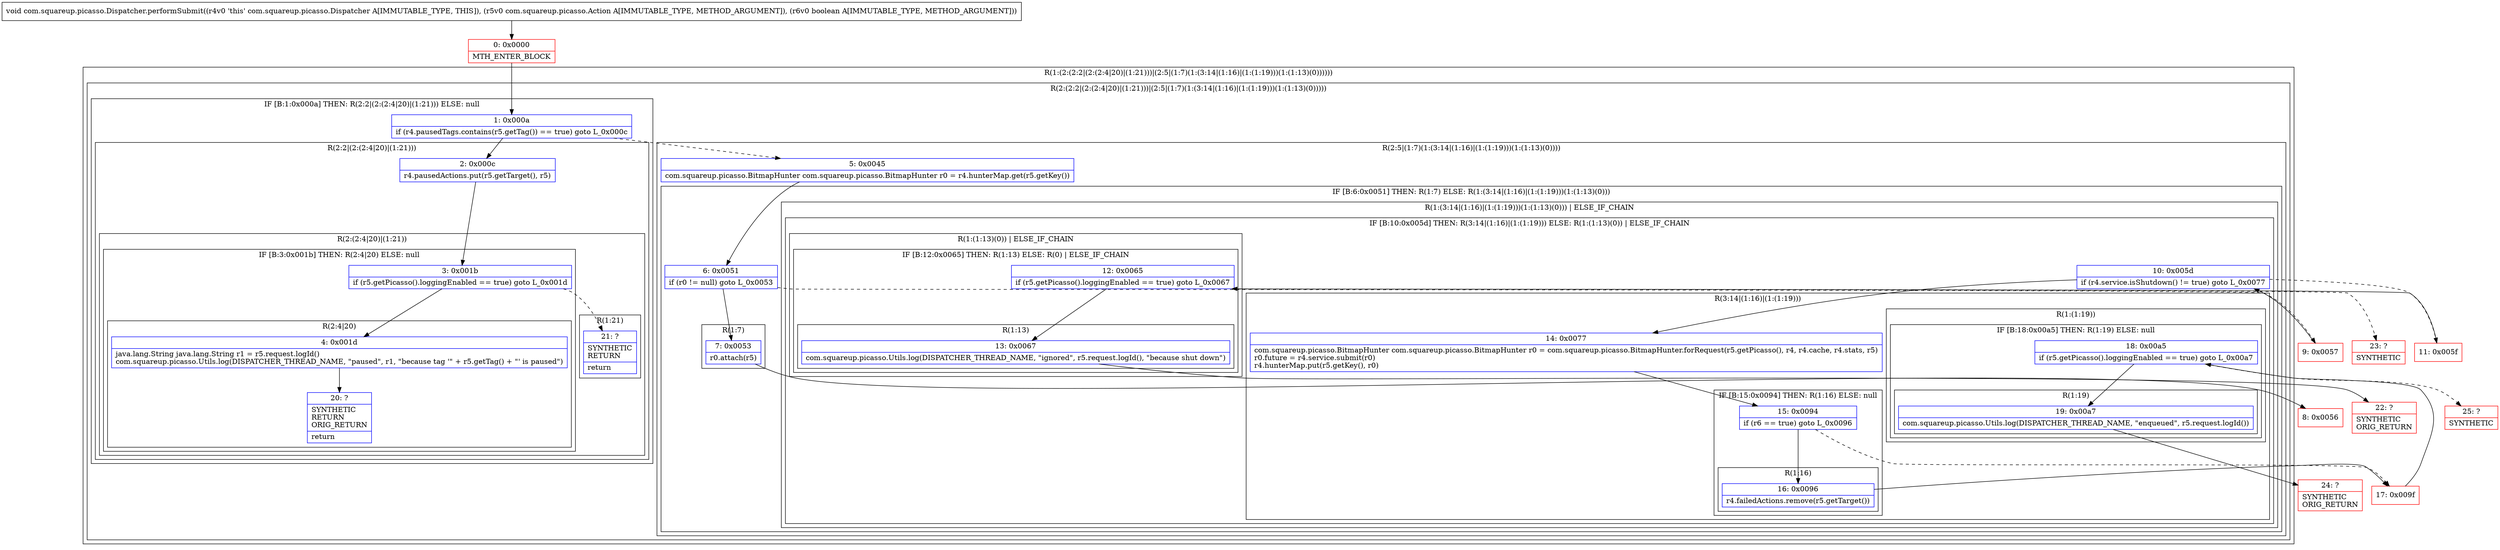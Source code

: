 digraph "CFG forcom.squareup.picasso.Dispatcher.performSubmit(Lcom\/squareup\/picasso\/Action;Z)V" {
subgraph cluster_Region_2030683003 {
label = "R(1:(2:(2:2|(2:(2:4|20)|(1:21)))|(2:5|(1:7)(1:(3:14|(1:16)|(1:(1:19)))(1:(1:13)(0))))))";
node [shape=record,color=blue];
subgraph cluster_Region_2008647142 {
label = "R(2:(2:2|(2:(2:4|20)|(1:21)))|(2:5|(1:7)(1:(3:14|(1:16)|(1:(1:19)))(1:(1:13)(0)))))";
node [shape=record,color=blue];
subgraph cluster_IfRegion_701869062 {
label = "IF [B:1:0x000a] THEN: R(2:2|(2:(2:4|20)|(1:21))) ELSE: null";
node [shape=record,color=blue];
Node_1 [shape=record,label="{1\:\ 0x000a|if (r4.pausedTags.contains(r5.getTag()) == true) goto L_0x000c\l}"];
subgraph cluster_Region_245479225 {
label = "R(2:2|(2:(2:4|20)|(1:21)))";
node [shape=record,color=blue];
Node_2 [shape=record,label="{2\:\ 0x000c|r4.pausedActions.put(r5.getTarget(), r5)\l}"];
subgraph cluster_Region_965001101 {
label = "R(2:(2:4|20)|(1:21))";
node [shape=record,color=blue];
subgraph cluster_IfRegion_36281326 {
label = "IF [B:3:0x001b] THEN: R(2:4|20) ELSE: null";
node [shape=record,color=blue];
Node_3 [shape=record,label="{3\:\ 0x001b|if (r5.getPicasso().loggingEnabled == true) goto L_0x001d\l}"];
subgraph cluster_Region_702290875 {
label = "R(2:4|20)";
node [shape=record,color=blue];
Node_4 [shape=record,label="{4\:\ 0x001d|java.lang.String java.lang.String r1 = r5.request.logId()\lcom.squareup.picasso.Utils.log(DISPATCHER_THREAD_NAME, \"paused\", r1, \"because tag '\" + r5.getTag() + \"' is paused\")\l}"];
Node_20 [shape=record,label="{20\:\ ?|SYNTHETIC\lRETURN\lORIG_RETURN\l|return\l}"];
}
}
subgraph cluster_Region_110670385 {
label = "R(1:21)";
node [shape=record,color=blue];
Node_21 [shape=record,label="{21\:\ ?|SYNTHETIC\lRETURN\l|return\l}"];
}
}
}
}
subgraph cluster_Region_1715839949 {
label = "R(2:5|(1:7)(1:(3:14|(1:16)|(1:(1:19)))(1:(1:13)(0))))";
node [shape=record,color=blue];
Node_5 [shape=record,label="{5\:\ 0x0045|com.squareup.picasso.BitmapHunter com.squareup.picasso.BitmapHunter r0 = r4.hunterMap.get(r5.getKey())\l}"];
subgraph cluster_IfRegion_1971347573 {
label = "IF [B:6:0x0051] THEN: R(1:7) ELSE: R(1:(3:14|(1:16)|(1:(1:19)))(1:(1:13)(0)))";
node [shape=record,color=blue];
Node_6 [shape=record,label="{6\:\ 0x0051|if (r0 != null) goto L_0x0053\l}"];
subgraph cluster_Region_1412365897 {
label = "R(1:7)";
node [shape=record,color=blue];
Node_7 [shape=record,label="{7\:\ 0x0053|r0.attach(r5)\l}"];
}
subgraph cluster_Region_92525988 {
label = "R(1:(3:14|(1:16)|(1:(1:19)))(1:(1:13)(0))) | ELSE_IF_CHAIN\l";
node [shape=record,color=blue];
subgraph cluster_IfRegion_434600526 {
label = "IF [B:10:0x005d] THEN: R(3:14|(1:16)|(1:(1:19))) ELSE: R(1:(1:13)(0)) | ELSE_IF_CHAIN\l";
node [shape=record,color=blue];
Node_10 [shape=record,label="{10\:\ 0x005d|if (r4.service.isShutdown() != true) goto L_0x0077\l}"];
subgraph cluster_Region_1649186804 {
label = "R(3:14|(1:16)|(1:(1:19)))";
node [shape=record,color=blue];
Node_14 [shape=record,label="{14\:\ 0x0077|com.squareup.picasso.BitmapHunter com.squareup.picasso.BitmapHunter r0 = com.squareup.picasso.BitmapHunter.forRequest(r5.getPicasso(), r4, r4.cache, r4.stats, r5)\lr0.future = r4.service.submit(r0)\lr4.hunterMap.put(r5.getKey(), r0)\l}"];
subgraph cluster_IfRegion_1465869431 {
label = "IF [B:15:0x0094] THEN: R(1:16) ELSE: null";
node [shape=record,color=blue];
Node_15 [shape=record,label="{15\:\ 0x0094|if (r6 == true) goto L_0x0096\l}"];
subgraph cluster_Region_345333143 {
label = "R(1:16)";
node [shape=record,color=blue];
Node_16 [shape=record,label="{16\:\ 0x0096|r4.failedActions.remove(r5.getTarget())\l}"];
}
}
subgraph cluster_Region_262181972 {
label = "R(1:(1:19))";
node [shape=record,color=blue];
subgraph cluster_IfRegion_767015652 {
label = "IF [B:18:0x00a5] THEN: R(1:19) ELSE: null";
node [shape=record,color=blue];
Node_18 [shape=record,label="{18\:\ 0x00a5|if (r5.getPicasso().loggingEnabled == true) goto L_0x00a7\l}"];
subgraph cluster_Region_23531513 {
label = "R(1:19)";
node [shape=record,color=blue];
Node_19 [shape=record,label="{19\:\ 0x00a7|com.squareup.picasso.Utils.log(DISPATCHER_THREAD_NAME, \"enqueued\", r5.request.logId())\l}"];
}
}
}
}
subgraph cluster_Region_1059099559 {
label = "R(1:(1:13)(0)) | ELSE_IF_CHAIN\l";
node [shape=record,color=blue];
subgraph cluster_IfRegion_883532323 {
label = "IF [B:12:0x0065] THEN: R(1:13) ELSE: R(0) | ELSE_IF_CHAIN\l";
node [shape=record,color=blue];
Node_12 [shape=record,label="{12\:\ 0x0065|if (r5.getPicasso().loggingEnabled == true) goto L_0x0067\l}"];
subgraph cluster_Region_618221256 {
label = "R(1:13)";
node [shape=record,color=blue];
Node_13 [shape=record,label="{13\:\ 0x0067|com.squareup.picasso.Utils.log(DISPATCHER_THREAD_NAME, \"ignored\", r5.request.logId(), \"because shut down\")\l}"];
}
subgraph cluster_Region_502826349 {
label = "R(0)";
node [shape=record,color=blue];
}
}
}
}
}
}
}
}
}
Node_0 [shape=record,color=red,label="{0\:\ 0x0000|MTH_ENTER_BLOCK\l}"];
Node_8 [shape=record,color=red,label="{8\:\ 0x0056}"];
Node_9 [shape=record,color=red,label="{9\:\ 0x0057}"];
Node_11 [shape=record,color=red,label="{11\:\ 0x005f}"];
Node_17 [shape=record,color=red,label="{17\:\ 0x009f}"];
Node_22 [shape=record,color=red,label="{22\:\ ?|SYNTHETIC\lORIG_RETURN\l}"];
Node_23 [shape=record,color=red,label="{23\:\ ?|SYNTHETIC\l}"];
Node_24 [shape=record,color=red,label="{24\:\ ?|SYNTHETIC\lORIG_RETURN\l}"];
Node_25 [shape=record,color=red,label="{25\:\ ?|SYNTHETIC\l}"];
MethodNode[shape=record,label="{void com.squareup.picasso.Dispatcher.performSubmit((r4v0 'this' com.squareup.picasso.Dispatcher A[IMMUTABLE_TYPE, THIS]), (r5v0 com.squareup.picasso.Action A[IMMUTABLE_TYPE, METHOD_ARGUMENT]), (r6v0 boolean A[IMMUTABLE_TYPE, METHOD_ARGUMENT])) }"];
MethodNode -> Node_0;
Node_1 -> Node_2;
Node_1 -> Node_5[style=dashed];
Node_2 -> Node_3;
Node_3 -> Node_4;
Node_3 -> Node_21[style=dashed];
Node_4 -> Node_20;
Node_5 -> Node_6;
Node_6 -> Node_7;
Node_6 -> Node_9[style=dashed];
Node_7 -> Node_8;
Node_10 -> Node_11[style=dashed];
Node_10 -> Node_14;
Node_14 -> Node_15;
Node_15 -> Node_16;
Node_15 -> Node_17[style=dashed];
Node_16 -> Node_17;
Node_18 -> Node_19;
Node_18 -> Node_25[style=dashed];
Node_19 -> Node_24;
Node_12 -> Node_13;
Node_12 -> Node_23[style=dashed];
Node_13 -> Node_22;
Node_0 -> Node_1;
Node_9 -> Node_10;
Node_11 -> Node_12;
Node_17 -> Node_18;
}

